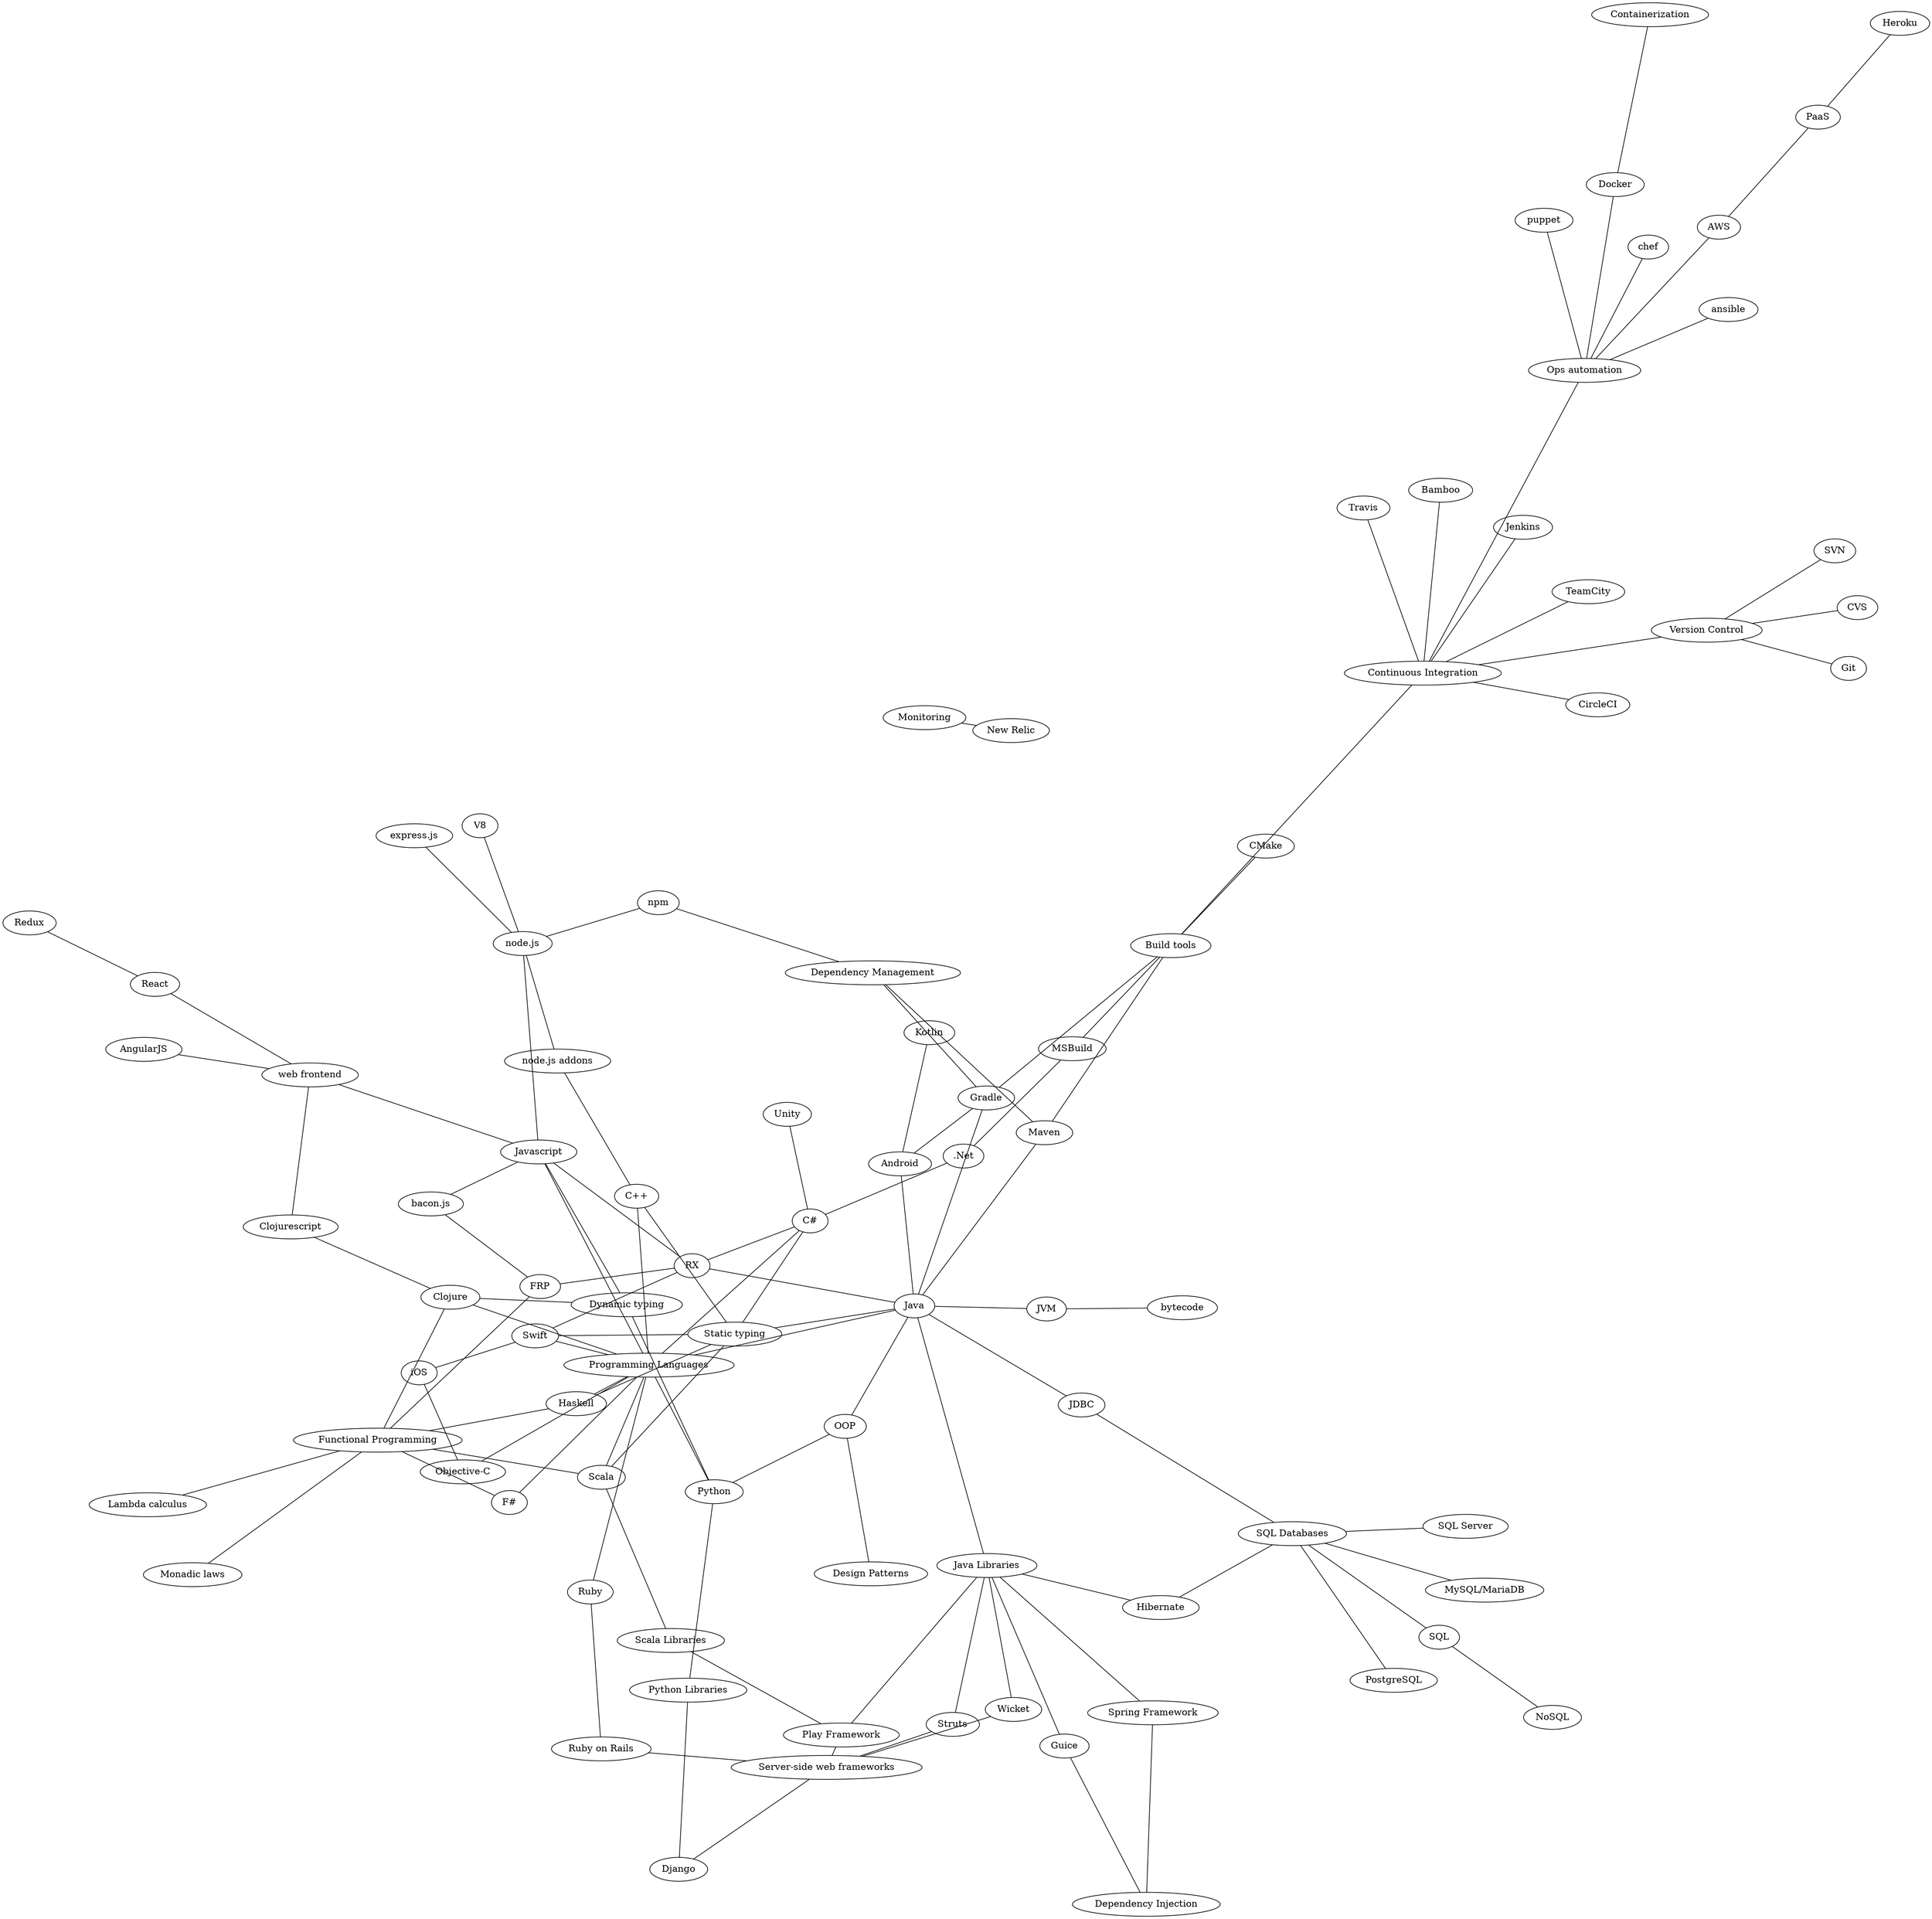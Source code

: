 graph software_concepts {
  layout="fdp";
  Java -- JVM -- bytecode
  Java -- OOP

  Java -- "Java Libraries"

  "Java Libraries" -- Hibernate -- "SQL Databases"
  Java -- JDBC -- "SQL Databases"

  "Programming Languages" -- Java
  "Programming Languages" -- Scala -- "Scala Libraries"
  "Programming Languages" -- Python -- "Python Libraries"
  "Programming Languages" -- Javascript
  "Programming Languages" -- "C++"
  "Programming Languages" -- "Objective-C"
  "Programming Languages" -- Swift
  "Programming Languages" -- Haskell
  "Programming Languages" -- Clojure
  "Programming Languages" -- "C#"
  "Programming Languages" -- "F#"
  "Programming Languages" -- "Ruby"

  "Dependency Management" -- Maven
  "Dependency Management" -- Gradle
  "Dependency Management" -- npm

  "Dependency Injection" -- "Spring Framework" -- "Java Libraries"
  "Dependency Injection" -- "Guice" -- "Java Libraries"

  "Continuous Integration" -- Jenkins
  "Continuous Integration" -- Travis
  "Continuous Integration" -- CircleCI
  "Continuous Integration" -- TeamCity
  "Continuous Integration" -- Bamboo

  "Build tools" -- Maven
  "Build tools" -- Gradle
  "Build tools" -- "Continuous Integration"
  "Build tools" -- CMake
  "Build tools" -- MSBuild -- ".Net"

  "C#" -- ".Net"

  "Ops automation" -- ansible
  "Ops automation" -- chef
  "Ops automation" -- puppet
  "Ops automation" -- "Continuous Integration"

  "Ops automation" -- AWS

  "Ops automation" -- Docker
  Containerization -- Docker

  "Version Control" -- "Continuous Integration"
  "Version Control" -- Git
  "Version Control" -- SVN
  "Version Control" -- CVS

  "Monitoring" -- "New Relic"

  PaaS -- AWS
  PaaS -- Heroku


  npm -- "node.js"

  Gradle -- Java
  Gradle -- Android
  Java -- Android

  "Static typing" -- Java
  "Static typing" -- Scala
  "Static typing" -- "C++"
  "Static typing" -- Swift
  "Static typing" -- Haskell
  "Static typing" -- "C#"

  "Dynamic typing" -- Python
  "Dynamic typing" -- Javascript
  "Dynamic typing" -- Clojure


  Swift -- iOS
  "Objective-C" -- iOS

  Android -- Kotlin

  Maven -- Java

  OOP -- "Design Patterns"

  Python -- OOP

  Scala -- "Functional Programming"
  "F#" -- "Functional Programming"

  Haskell -- "Functional Programming"
  Clojure -- "Functional Programming"

  Clojure -- Clojurescript

  Clojurescript -- "web frontend"

  "Functional Programming" -- "Lambda calculus"
  "Functional Programming" -- "Monadic laws"

  Javascript -- "node.js"
  Javascript -- "web frontend"

  "web frontend" -- AngularJS
  "web frontend" -- React -- Redux

  "node.js" -- V8
  "node.js" -- "node.js addons" -- "C++"

  "node.js" -- "express.js"

  SQL -- NoSQL

  SQL -- "SQL Databases" -- PostgreSQL
  "SQL Databases" -- "MySQL/MariaDB"
  "SQL Databases" -- "SQL Server"

  FRP -- "Functional Programming"
  FRP -- "bacon.js" -- Javascript
  FRP -- RX -- Javascript
  RX -- Java
  RX -- Swift
  RX -- "C#"

  "C#" -- Unity

  "Server-side web frameworks" -- "Ruby on Rails"
  "Server-side web frameworks" -- Django
  "Server-side web frameworks" -- Wicket
  "Server-side web frameworks" -- Struts
  "Server-side web frameworks" -- "Play Framework"

  "Ruby" -- "Ruby on Rails"
  "Python Libraries" -- Django
  "Java Libraries" -- Wicket
  "Java Libraries" -- Struts
  "Java Libraries" -- "Play Framework"
  "Scala Libraries" -- "Play Framework"


}

